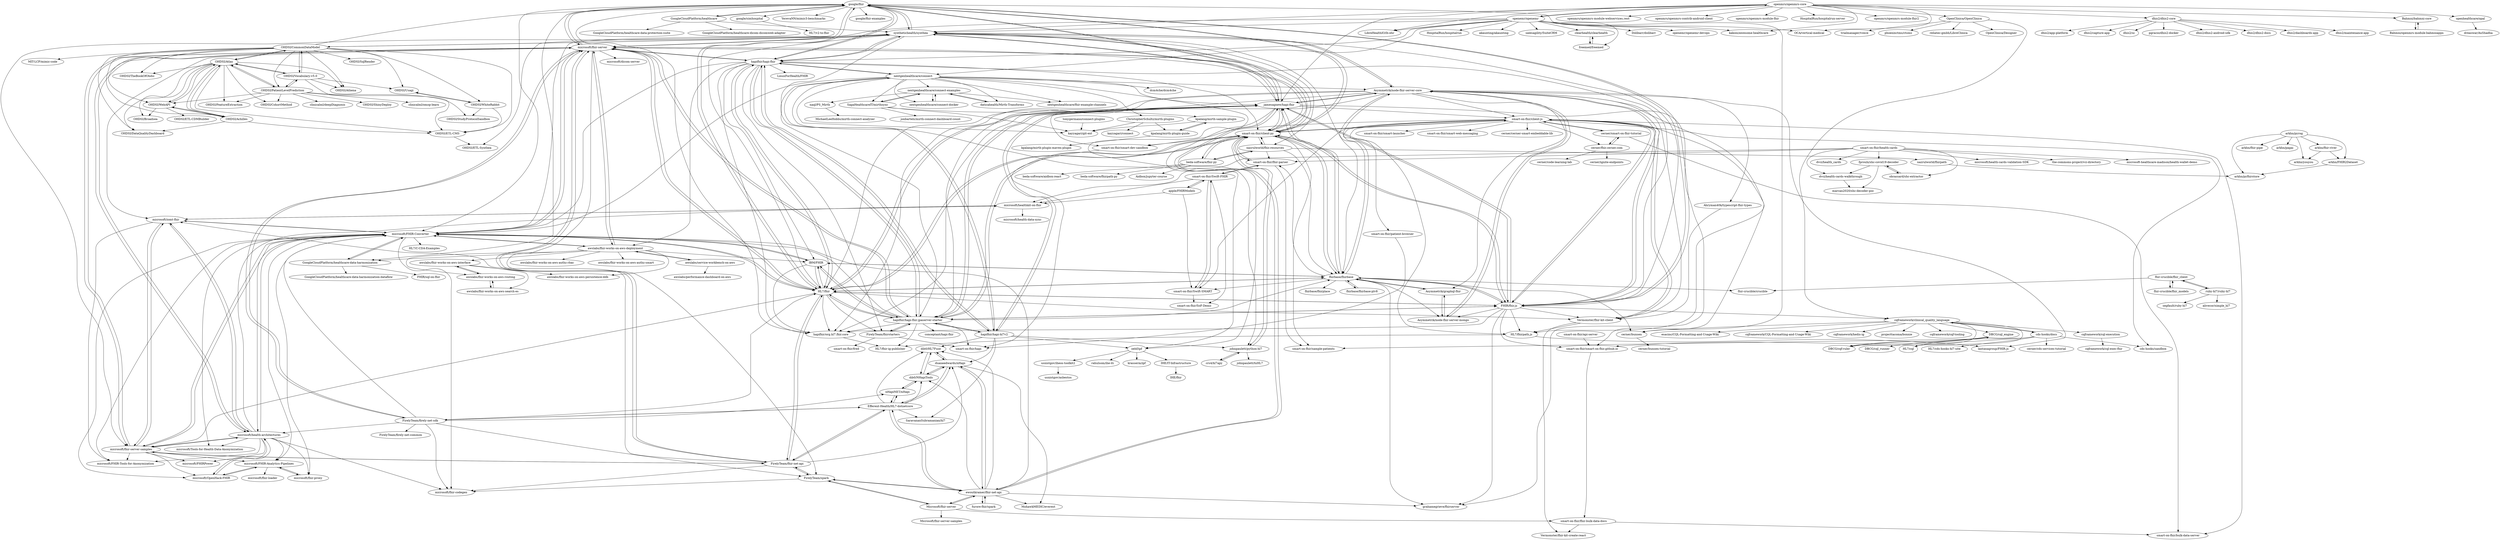 digraph G {
"OpenClinica/OpenClinica" -> "OpenClinica/Designer"
"OpenClinica/OpenClinica" -> "trialmanager/voxce"
"OpenClinica/OpenClinica" -> "phoenixctms/ctsms"
"OpenClinica/OpenClinica" -> "reliatec-gmbh/LibreClinica"
"OpenClinica/OpenClinica" -> "cqframework/clinical_quality_language"
"openemr/openemr" -> "openmrs/openmrs-core"
"openemr/openemr" -> "LibreHealthIO/lh-ehr"
"openemr/openemr" -> "kakoni/awesome-healthcare" ["e"=1]
"openemr/openemr" -> "openemr/openemr-devops"
"openemr/openemr" -> "HospitalRun/hospitalrun" ["e"=1]
"openemr/openemr" -> "synthetichealth/synthea"
"openemr/openemr" -> "akaunting/akaunting" ["e"=1]
"openemr/openemr" -> "nextgenhealthcare/connect"
"openemr/openemr" -> "microsoft/fhir-server"
"openemr/openemr" -> "hapifhir/hapi-fhir"
"openemr/openemr" -> "OCA/vertical-medical" ["e"=1]
"openemr/openemr" -> "salesagility/SuiteCRM" ["e"=1]
"openemr/openemr" -> "clearhealth/clearhealth"
"openemr/openemr" -> "freemed/freemed"
"openemr/openemr" -> "Dolibarr/dolibarr" ["e"=1]
"smart-on-fhir/health-cards" -> "microsoft/health-cards-validation-SDK"
"smart-on-fhir/health-cards" -> "dvci/health-cards-walkthrough"
"smart-on-fhir/health-cards" -> "the-commons-project/vci-directory"
"smart-on-fhir/health-cards" -> "fproulx/shc-covid19-decoder"
"smart-on-fhir/health-cards" -> "obrassard/shc-extractor"
"smart-on-fhir/health-cards" -> "smart-on-fhir/fhir-parser"
"smart-on-fhir/health-cards" -> "microsoft-healthcare-madison/health-wallet-demo"
"smart-on-fhir/health-cards" -> "dvci/health_cards"
"smart-on-fhir/health-cards" -> "microsoft/healthkit-on-fhir"
"nextgenhealthcare/connect" -> "nextgenhealthcare/connect-examples"
"nextgenhealthcare/connect" -> "nextgenhealthcare/connect-docker"
"nextgenhealthcare/connect" -> "daticahealth/Mirth-Transforms"
"nextgenhealthcare/connect" -> "SagaHealthcareIT/mirthsync"
"nextgenhealthcare/connect" -> "nextgenhealthcare/fhir-example-channels"
"nextgenhealthcare/connect" -> "hapifhir/hapi-hl7v2"
"nextgenhealthcare/connect" -> "hapifhir/hapi-fhir"
"nextgenhealthcare/connect" -> "microsoft/FHIR-Converter"
"nextgenhealthcare/connect" -> "dcm4che/dcm4che" ["e"=1]
"nextgenhealthcare/connect" -> "ChristopherSchultz/mirth-plugins"
"nextgenhealthcare/connect" -> "oehf/ipf"
"nextgenhealthcare/connect" -> "jamesagnew/hapi-fhir"
"nextgenhealthcare/connect" -> "kayyagari/git-ext"
"nextgenhealthcare/connect" -> "johnpaulett/python-hl7"
"nextgenhealthcare/connect" -> "Asymmetrik/node-fhir-server-core"
"awslabs/service-workbench-on-aws" -> "awslabs/fhir-works-on-aws-deployment"
"awslabs/service-workbench-on-aws" -> "awslabs/performance-dashboard-on-aws"
"fproulx/shc-covid19-decoder" -> "obrassard/shc-extractor"
"fproulx/shc-covid19-decoder" -> "dvci/health-cards-walkthrough"
"fproulx/shc-covid19-decoder" -> "marcan2020/shc-decoder-poc"
"obrassard/shc-extractor" -> "fproulx/shc-covid19-decoder"
"duaneedwards/nHapi" -> "dib0/NHapiTools"
"duaneedwards/nHapi" -> "dib0/HL7Fuse"
"duaneedwards/nHapi" -> "ewoutkramer/fhir-net-api"
"duaneedwards/nHapi" -> "MohawkMEDIC/everest"
"duaneedwards/nHapi" -> "Efferent-Health/HL7-dotnetcore"
"OHDSI/CommonDataModel" -> "OHDSI/Atlas"
"OHDSI/CommonDataModel" -> "OHDSI/Vocabulary-v5.0"
"OHDSI/CommonDataModel" -> "OHDSI/Achilles"
"OHDSI/CommonDataModel" -> "OHDSI/PatientLevelPrediction"
"OHDSI/CommonDataModel" -> "OHDSI/WhiteRabbit"
"OHDSI/CommonDataModel" -> "OHDSI/ETL-CMS"
"OHDSI/CommonDataModel" -> "OHDSI/WebAPI"
"OHDSI/CommonDataModel" -> "synthetichealth/synthea"
"OHDSI/CommonDataModel" -> "OHDSI/TheBookOfOhdsi"
"OHDSI/CommonDataModel" -> "OHDSI/Usagi"
"OHDSI/CommonDataModel" -> "OHDSI/DataQualityDashboard"
"OHDSI/CommonDataModel" -> "OHDSI/SqlRender"
"OHDSI/CommonDataModel" -> "MIT-LCP/mimic-code" ["e"=1]
"OHDSI/CommonDataModel" -> "OHDSI/Athena"
"OHDSI/CommonDataModel" -> "google/fhir"
"Asymmetrik/graphql-fhir" -> "Asymmetrik/node-fhir-server-mongo"
"Asymmetrik/graphql-fhir" -> "fhirbase/fhirbase"
"oehf/ipf" -> "krasserm/ipf"
"oehf/ipf" -> "usnistgov/iheos-toolkit2"
"oehf/ipf" -> "IHE/IT-Infrastructure"
"oehf/ipf" -> "rahulsom/ihe-iti"
"openmrs/openmrs-core" -> "openemr/openemr"
"openmrs/openmrs-core" -> "openmrs/openmrs-module-webservices.rest"
"openmrs/openmrs-core" -> "openmrs/openmrs-contrib-android-client" ["e"=1]
"openmrs/openmrs-core" -> "openmrs/openmrs-module-fhir"
"openmrs/openmrs-core" -> "jamesagnew/hapi-fhir"
"openmrs/openmrs-core" -> "HospitalRun/hospitalrun-server" ["e"=1]
"openmrs/openmrs-core" -> "dhis2/dhis2-core"
"openmrs/openmrs-core" -> "openmrs/openmrs-module-fhir2"
"openmrs/openmrs-core" -> "LibreHealthIO/lh-ehr"
"openmrs/openmrs-core" -> "synthetichealth/synthea"
"openmrs/openmrs-core" -> "Bahmni/bahmni-core"
"openmrs/openmrs-core" -> "kakoni/awesome-healthcare" ["e"=1]
"openmrs/openmrs-core" -> "OCA/vertical-medical" ["e"=1]
"openmrs/openmrs-core" -> "openhealthcare/opal"
"openmrs/openmrs-core" -> "OpenClinica/OpenClinica"
"FirelyTeam/fhir-net-api" -> "FirelyTeam/spark"
"FirelyTeam/fhir-net-api" -> "microsoft/fhir-server"
"FirelyTeam/fhir-net-api" -> "microsoft/fhir-server-samples"
"FirelyTeam/fhir-net-api" -> "HL7/fhir"
"FirelyTeam/fhir-net-api" -> "microsoft/iomt-fhir"
"FirelyTeam/fhir-net-api" -> "Efferent-Health/HL7-dotnetcore"
"FirelyTeam/fhir-net-api" -> "duaneedwards/nHapi"
"FirelyTeam/fhir-net-api" -> "microsoft/fhir-codegen"
"FirelyTeam/firely-net-sdk" -> "nHapiNET/nHapi"
"FirelyTeam/firely-net-sdk" -> "microsoft/fhir-server"
"FirelyTeam/firely-net-sdk" -> "FirelyTeam/firely-net-common"
"FirelyTeam/firely-net-sdk" -> "microsoft/fhir-codegen"
"FirelyTeam/firely-net-sdk" -> "FirelyTeam/spark"
"FirelyTeam/firely-net-sdk" -> "microsoft/FHIR-Converter"
"FirelyTeam/firely-net-sdk" -> "HL7/fhir"
"FirelyTeam/firely-net-sdk" -> "Efferent-Health/HL7-dotnetcore"
"FirelyTeam/firely-net-sdk" -> "microsoft/health-architectures"
"freemed/freemed" -> "clearhealth/clearhealth"
"OHDSI/WhiteRabbit" -> "OHDSI/Usagi"
"OHDSI/WhiteRabbit" -> "OHDSI/StudyProtocolSandbox"
"OHDSI/WhiteRabbit" -> "OHDSI/ETL-CMS"
"dvci/health-cards-walkthrough" -> "marcan2020/shc-decoder-poc"
"cqframework/clinical_quality_language" -> "cqframework/cql-execution"
"cqframework/clinical_quality_language" -> "esacinc/CQL-Formatting-and-Usage-Wiki"
"cqframework/clinical_quality_language" -> "DBCG/cql_engine"
"cqframework/clinical_quality_language" -> "cqframework/CQL-Formatting-and-Usage-Wiki"
"cqframework/clinical_quality_language" -> "HL7/cql"
"cqframework/clinical_quality_language" -> "cqframework/hedis-ig"
"cqframework/clinical_quality_language" -> "cerner/bunsen"
"cqframework/clinical_quality_language" -> "projecttacoma/bonnie"
"cqframework/clinical_quality_language" -> "cqframework/cqf-tooling"
"cqframework/clinical_quality_language" -> "DBCG/cqf-ruler"
"cqframework/clinical_quality_language" -> "cds-hooks/docs"
"hapifhir/hapi-fhir" -> "hapifhir/hapi-fhir-jpaserver-starter"
"hapifhir/hapi-fhir" -> "HL7/fhir"
"hapifhir/hapi-fhir" -> "microsoft/fhir-server"
"hapifhir/hapi-fhir" -> "IBM/FHIR"
"hapifhir/hapi-fhir" -> "hapifhir/hapi-hl7v2"
"hapifhir/hapi-fhir" -> "google/fhir"
"hapifhir/hapi-fhir" -> "FirelyTeam/fhirstarters"
"hapifhir/hapi-fhir" -> "smart-on-fhir/client-py"
"hapifhir/hapi-fhir" -> "nextgenhealthcare/connect"
"hapifhir/hapi-fhir" -> "FHIR/fhir.js"
"hapifhir/hapi-fhir" -> "awslabs/fhir-works-on-aws-deployment"
"hapifhir/hapi-fhir" -> "hapifhir/org.hl7.fhir.core"
"hapifhir/hapi-fhir" -> "microsoft/FHIR-Converter"
"hapifhir/hapi-fhir" -> "synthetichealth/synthea"
"hapifhir/hapi-fhir" -> "LinuxForHealth/FHIR"
"hapifhir/hapi-fhir-jpaserver-starter" -> "hapifhir/hapi-fhir"
"hapifhir/hapi-fhir-jpaserver-starter" -> "jamesagnew/hapi-fhir"
"hapifhir/hapi-fhir-jpaserver-starter" -> "FirelyTeam/fhirstarters"
"hapifhir/hapi-fhir-jpaserver-starter" -> "HL7/fhir"
"hapifhir/hapi-fhir-jpaserver-starter" -> "smart-on-fhir/hapi"
"hapifhir/hapi-fhir-jpaserver-starter" -> "HL7/fhir-ig-publisher"
"hapifhir/hapi-fhir-jpaserver-starter" -> "hapifhir/org.hl7.fhir.core"
"hapifhir/hapi-fhir-jpaserver-starter" -> "IBM/FHIR"
"hapifhir/hapi-fhir-jpaserver-starter" -> "microsoft/FHIR-Converter"
"hapifhir/hapi-fhir-jpaserver-starter" -> "microsoft/fhir-server"
"hapifhir/hapi-fhir-jpaserver-starter" -> "conceptant/hapi-fhir"
"hapifhir/hapi-fhir-jpaserver-starter" -> "FHIR/fhir.js"
"hapifhir/hapi-fhir-jpaserver-starter" -> "smart-on-fhir/client-py"
"hapifhir/hapi-fhir-jpaserver-starter" -> "hapifhir/hapi-hl7v2"
"hapifhir/hapi-fhir-jpaserver-starter" -> "fhirbase/fhirbase"
"hapifhir/hapi-hl7v2" -> "jamesagnew/hapi-fhir"
"hapifhir/hapi-hl7v2" -> "duaneedwards/nHapi"
"hapifhir/hapi-hl7v2" -> "oehf/ipf"
"hapifhir/hapi-hl7v2" -> "SaravananSubramanian/hl7"
"hapifhir/hapi-hl7v2" -> "nextgenhealthcare/connect"
"hapifhir/hapi-hl7v2" -> "hapifhir/hapi-fhir"
"hapifhir/hapi-hl7v2" -> "dib0/HL7Fuse"
"hapifhir/hapi-hl7v2" -> "hapifhir/hapi-fhir-jpaserver-starter"
"hapifhir/hapi-hl7v2" -> "johnpaulett/python-hl7"
"microsoft/fhir-server" -> "microsoft/fhir-server-samples"
"microsoft/fhir-server" -> "microsoft/FHIR-Converter"
"microsoft/fhir-server" -> "microsoft/health-architectures"
"microsoft/fhir-server" -> "synthetichealth/synthea"
"microsoft/fhir-server" -> "microsoft/dicom-server" ["e"=1]
"microsoft/fhir-server" -> "HL7/fhir"
"microsoft/fhir-server" -> "FirelyTeam/fhir-net-api"
"microsoft/fhir-server" -> "microsoft/iomt-fhir"
"microsoft/fhir-server" -> "FirelyTeam/firely-net-sdk"
"microsoft/fhir-server" -> "hapifhir/hapi-fhir"
"microsoft/fhir-server" -> "google/fhir"
"microsoft/fhir-server" -> "hapifhir/hapi-fhir-jpaserver-starter"
"microsoft/fhir-server" -> "awslabs/fhir-works-on-aws-deployment"
"microsoft/fhir-server" -> "smart-on-fhir/client-py"
"microsoft/fhir-server" -> "FirelyTeam/spark"
"nextgenhealthcare/connect-docker" -> "nextgenhealthcare/connect-examples"
"jamesagnew/hapi-fhir" -> "hapifhir/hapi-fhir-jpaserver-starter"
"jamesagnew/hapi-fhir" -> "synthetichealth/synthea"
"jamesagnew/hapi-fhir" -> "FHIR/fhir.js"
"jamesagnew/hapi-fhir" -> "hapifhir/hapi-hl7v2"
"jamesagnew/hapi-fhir" -> "fhirbase/fhirbase"
"jamesagnew/hapi-fhir" -> "HL7/fhir"
"jamesagnew/hapi-fhir" -> "google/fhir"
"jamesagnew/hapi-fhir" -> "smart-on-fhir/client-py"
"jamesagnew/hapi-fhir" -> "ewoutkramer/fhir-net-api"
"jamesagnew/hapi-fhir" -> "microsoft/fhir-server"
"jamesagnew/hapi-fhir" -> "grahamegrieve/fhirserver"
"jamesagnew/hapi-fhir" -> "Asymmetrik/node-fhir-server-core"
"jamesagnew/hapi-fhir" -> "smart-on-fhir/client-js"
"jamesagnew/hapi-fhir" -> "hapifhir/org.hl7.fhir.core"
"jamesagnew/hapi-fhir" -> "oehf/ipf"
"SagaHealthcareIT/mirthsync" -> "kayyagari/git-ext"
"SagaHealthcareIT/mirthsync" -> "nextgenhealthcare/connect-examples"
"SagaHealthcareIT/mirthsync" -> "kpalang/mirth-sample-plugin"
"SagaHealthcareIT/mirthsync" -> "jonbartels/mirth-connect-dashboard-count"
"cerner/smart-on-fhir-tutorial" -> "cerner/fhir.cerner.com"
"cerner/smart-on-fhir-tutorial" -> "smart-on-fhir/bulk-data-server"
"cerner/smart-on-fhir-tutorial" -> "smart-on-fhir/client-js"
"dhis2/dhis2-core" -> "dhis2/dhis2-docs"
"dhis2/dhis2-core" -> "dhis2/dashboards-app"
"dhis2/dhis2-core" -> "dhis2/maintenance-app"
"dhis2/dhis2-core" -> "dhis2/app-platform"
"dhis2/dhis2-core" -> "dhis2/capture-app"
"dhis2/dhis2-core" -> "dhis2/ui"
"dhis2/dhis2-core" -> "pgracio/dhis2-docker"
"dhis2/dhis2-core" -> "dhis2/dhis2-android-sdk"
"OHDSI/Atlas" -> "OHDSI/WebAPI"
"OHDSI/Atlas" -> "OHDSI/Achilles"
"OHDSI/Atlas" -> "OHDSI/CommonDataModel"
"OHDSI/Atlas" -> "OHDSI/PatientLevelPrediction"
"OHDSI/Atlas" -> "OHDSI/Broadsea"
"OHDSI/Atlas" -> "OHDSI/Athena"
"OHDSI/Atlas" -> "OHDSI/Vocabulary-v5.0"
"OHDSI/Atlas" -> "OHDSI/FeatureExtraction"
"OHDSI/Atlas" -> "OHDSI/TheBookOfOhdsi"
"OHDSI/Atlas" -> "OHDSI/ETL-CMS"
"OHDSI/Atlas" -> "OHDSI/DataQualityDashboard"
"OHDSI/Atlas" -> "OHDSI/CohortMethod"
"fhirbase/fhirbase" -> "fhirbase/fhirbase-plv8"
"fhirbase/fhirbase" -> "HL7/fhir"
"fhirbase/fhirbase" -> "FHIR/fhir.js"
"fhirbase/fhirbase" -> "Asymmetrik/graphql-fhir"
"fhirbase/fhirbase" -> "fhirbase/fhirplace"
"fhirbase/fhirbase" -> "Asymmetrik/node-fhir-server-mongo"
"fhirbase/fhirbase" -> "smart-on-fhir/client-py"
"fhirbase/fhirbase" -> "Asymmetrik/node-fhir-server-core"
"fhirbase/fhirbase" -> "IBM/FHIR"
"fhirbase/fhirbase" -> "fhir-crucible/crucible"
"fhirbase/fhirbase" -> "smart-on-fhir/Swift-SMART"
"fhirbase/fhirbase" -> "jamesagnew/hapi-fhir"
"fhirbase/fhirbase" -> "smart-on-fhir/fhir-parser"
"fhirbase/fhirbase" -> "grahamegrieve/fhirserver"
"fhirbase/fhirbase" -> "cerner/bunsen"
"google/fhir" -> "google/fhir-examples"
"google/fhir" -> "synthetichealth/synthea"
"google/fhir" -> "GoogleCloudPlatform/healthcare"
"google/fhir" -> "microsoft/fhir-server"
"google/fhir" -> "smart-on-fhir/client-py"
"google/fhir" -> "jamesagnew/hapi-fhir"
"google/fhir" -> "HL7/fhir"
"google/fhir" -> "hapifhir/hapi-fhir"
"google/fhir" -> "microsoft/FHIR-Converter"
"google/fhir" -> "FHIR/fhir.js"
"google/fhir" -> "GoogleCloudPlatform/healthcare-data-harmonization"
"google/fhir" -> "google/simhospital"
"google/fhir" -> "YerevaNN/mimic3-benchmarks" ["e"=1]
"google/fhir" -> "hapifhir/org.hl7.fhir.core"
"google/fhir" -> "cerner/bunsen"
"microsoft/OpenHack-FHIR" -> "microsoft/health-architectures"
"microsoft/OpenHack-FHIR" -> "microsoft/FHIR-Analytics-Pipelines"
"FirelyTeam/fhirstarters" -> "hapifhir/hapi-fhir-jpaserver-starter"
"FirelyTeam/fhirstarters" -> "smart-on-fhir/hapi"
"FirelyTeam/fhirstarters" -> "smart-on-fhir/fred"
"smart-on-fhir/client-py" -> "smart-on-fhir/fhir-parser"
"smart-on-fhir/client-py" -> "beda-software/fhir-py"
"smart-on-fhir/client-py" -> "nazrulworld/fhir.resources"
"smart-on-fhir/client-py" -> "synthetichealth/synthea"
"smart-on-fhir/client-py" -> "fhirbase/fhirbase"
"smart-on-fhir/client-py" -> "smart-on-fhir/smart-dev-sandbox"
"smart-on-fhir/client-py" -> "google/fhir"
"smart-on-fhir/client-py" -> "smart-on-fhir/sample-patients"
"smart-on-fhir/client-py" -> "HL7/fhir"
"smart-on-fhir/client-py" -> "microsoft/fhir-server"
"smart-on-fhir/client-py" -> "FHIR/fhir.js"
"smart-on-fhir/client-py" -> "jamesagnew/hapi-fhir"
"smart-on-fhir/client-py" -> "smart-on-fhir/client-js"
"smart-on-fhir/client-py" -> "johnpaulett/python-hl7"
"smart-on-fhir/client-py" -> "hapifhir/hapi-fhir-jpaserver-starter"
"synthetichealth/synthea" -> "microsoft/fhir-server"
"synthetichealth/synthea" -> "google/fhir"
"synthetichealth/synthea" -> "jamesagnew/hapi-fhir"
"synthetichealth/synthea" -> "smart-on-fhir/client-py"
"synthetichealth/synthea" -> "microsoft/fhir-server-samples"
"synthetichealth/synthea" -> "microsoft/FHIR-Converter"
"synthetichealth/synthea" -> "OHDSI/CommonDataModel"
"synthetichealth/synthea" -> "hapifhir/hapi-fhir-jpaserver-starter"
"synthetichealth/synthea" -> "HL7/fhir"
"synthetichealth/synthea" -> "FHIR/fhir.js"
"synthetichealth/synthea" -> "fhirbase/fhirbase"
"synthetichealth/synthea" -> "OHDSI/ETL-Synthea"
"synthetichealth/synthea" -> "Asymmetrik/node-fhir-server-core"
"synthetichealth/synthea" -> "hapifhir/hapi-fhir"
"synthetichealth/synthea" -> "nazrulworld/fhir.resources"
"GoogleCloudPlatform/healthcare-data-harmonization" -> "FHIR/sql-on-fhir"
"GoogleCloudPlatform/healthcare-data-harmonization" -> "GoogleCloudPlatform/healthcare-data-harmonization-dataflow"
"GoogleCloudPlatform/healthcare-data-harmonization" -> "microsoft/FHIR-Converter"
"FirelyTeam/spark" -> "FirelyTeam/fhir-net-api"
"FirelyTeam/spark" -> "microsoft/fhir-codegen"
"FirelyTeam/spark" -> "Microsoft/fhir-server"
"FirelyTeam/spark" -> "ewoutkramer/fhir-net-api"
"microsoft/FHIR-Analytics-Pipelines" -> "microsoft/OpenHack-FHIR"
"microsoft/FHIR-Analytics-Pipelines" -> "microsoft/fhir-proxy"
"microsoft/FHIR-Analytics-Pipelines" -> "microsoft/fhir-loader"
"nazrulworld/fhir.resources" -> "beda-software/fhir-py"
"nazrulworld/fhir.resources" -> "smart-on-fhir/client-py"
"nazrulworld/fhir.resources" -> "nazrulworld/fhirpath"
"nazrulworld/fhir.resources" -> "smart-on-fhir/fhir-parser"
"nazrulworld/fhir.resources" -> "fhirbase/fhirbase"
"OHDSI/PatientLevelPrediction" -> "OHDSI/CohortMethod"
"OHDSI/PatientLevelPrediction" -> "OHDSI/FeatureExtraction"
"OHDSI/PatientLevelPrediction" -> "OHDSI/Atlas"
"OHDSI/PatientLevelPrediction" -> "OHDSI/StudyProtocolSandbox"
"OHDSI/PatientLevelPrediction" -> "OHDSI/ShinyDeploy"
"OHDSI/PatientLevelPrediction" -> "clinicalml/omop-learn"
"OHDSI/PatientLevelPrediction" -> "OHDSI/Vocabulary-v5.0"
"OHDSI/PatientLevelPrediction" -> "OHDSI/WebAPI"
"OHDSI/PatientLevelPrediction" -> "clinicalml/deepDiagnosis" ["e"=1]
"microsoft/iomt-fhir" -> "microsoft/healthkit-on-fhir"
"microsoft/iomt-fhir" -> "microsoft/health-architectures"
"microsoft/iomt-fhir" -> "microsoft/fhir-server-samples"
"microsoft/iomt-fhir" -> "microsoft/FHIR-Tools-for-Anonymization"
"microsoft/iomt-fhir" -> "microsoft/FHIR-Converter"
"ewoutkramer/fhir-net-api" -> "furore-fhir/spark"
"ewoutkramer/fhir-net-api" -> "duaneedwards/nHapi"
"ewoutkramer/fhir-net-api" -> "Microsoft/fhir-server"
"ewoutkramer/fhir-net-api" -> "FirelyTeam/spark"
"ewoutkramer/fhir-net-api" -> "dib0/HL7Fuse"
"ewoutkramer/fhir-net-api" -> "jamesagnew/hapi-fhir"
"ewoutkramer/fhir-net-api" -> "grahamegrieve/fhirserver"
"ewoutkramer/fhir-net-api" -> "dib0/NHapiTools"
"ewoutkramer/fhir-net-api" -> "Efferent-Health/HL7-dotnetcore"
"ewoutkramer/fhir-net-api" -> "microsoft/FHIR-Converter"
"ewoutkramer/fhir-net-api" -> "MohawkMEDIC/everest"
"OHDSI/WebAPI" -> "OHDSI/Atlas"
"OHDSI/WebAPI" -> "OHDSI/Achilles"
"OHDSI/WebAPI" -> "OHDSI/ETL-CDMBuilder"
"OHDSI/WebAPI" -> "OHDSI/Broadsea"
"FHIR/fhir.js" -> "smart-on-fhir/client-js"
"FHIR/fhir.js" -> "Asymmetrik/node-fhir-server-core"
"FHIR/fhir.js" -> "fhirbase/fhirbase"
"FHIR/fhir.js" -> "HL7/fhirpath.js"
"FHIR/fhir.js" -> "Vermonster/fhir-kit-client"
"FHIR/fhir.js" -> "jamesagnew/hapi-fhir"
"FHIR/fhir.js" -> "Asymmetrik/node-fhir-server-mongo"
"FHIR/fhir.js" -> "hapifhir/org.hl7.fhir.core"
"FHIR/fhir.js" -> "HL7/fhir"
"FHIR/fhir.js" -> "smart-on-fhir/client-py"
"FHIR/fhir.js" -> "hapifhir/hapi-fhir-jpaserver-starter"
"FHIR/fhir.js" -> "google/fhir"
"FHIR/fhir.js" -> "smart-on-fhir/smart-on-fhir.github.io"
"FHIR/fhir.js" -> "cqframework/clinical_quality_language"
"FHIR/fhir.js" -> "grahamegrieve/fhirserver"
"smart-on-fhir/client-js" -> "FHIR/fhir.js"
"smart-on-fhir/client-js" -> "smart-on-fhir/smart-on-fhir.github.io"
"smart-on-fhir/client-js" -> "smart-on-fhir/smart-dev-sandbox"
"smart-on-fhir/client-js" -> "Vermonster/fhir-kit-client"
"smart-on-fhir/client-js" -> "HL7/fhirpath.js"
"smart-on-fhir/client-js" -> "smart-on-fhir/smart-launcher"
"smart-on-fhir/client-js" -> "cerner/smart-on-fhir-tutorial"
"smart-on-fhir/client-js" -> "smart-on-fhir/patient-browser"
"smart-on-fhir/client-js" -> "cerner/fhir.cerner.com"
"smart-on-fhir/client-js" -> "cds-hooks/sandbox"
"smart-on-fhir/client-js" -> "smart-on-fhir/bulk-data-server"
"smart-on-fhir/client-js" -> "smart-on-fhir/Swift-SMART"
"smart-on-fhir/client-js" -> "smart-on-fhir/smart-web-messaging"
"smart-on-fhir/client-js" -> "smart-on-fhir/client-py"
"smart-on-fhir/client-js" -> "cerner/cerner-smart-embeddable-lib"
"OHDSI/Vocabulary-v5.0" -> "OHDSI/Usagi"
"OHDSI/Vocabulary-v5.0" -> "OHDSI/CommonDataModel"
"OHDSI/Vocabulary-v5.0" -> "OHDSI/PatientLevelPrediction"
"OHDSI/Vocabulary-v5.0" -> "OHDSI/ETL-CMS"
"OHDSI/Vocabulary-v5.0" -> "OHDSI/Atlas"
"OHDSI/Vocabulary-v5.0" -> "OHDSI/Athena"
"Efferent-Health/HL7-dotnetcore" -> "dib0/NHapiTools"
"Efferent-Health/HL7-dotnetcore" -> "nHapiNET/nHapi"
"Efferent-Health/HL7-dotnetcore" -> "duaneedwards/nHapi"
"Efferent-Health/HL7-dotnetcore" -> "dib0/HL7Fuse"
"Efferent-Health/HL7-dotnetcore" -> "FirelyTeam/fhir-net-api"
"Efferent-Health/HL7-dotnetcore" -> "SaravananSubramanian/hl7"
"Efferent-Health/HL7-dotnetcore" -> "FirelyTeam/firely-net-sdk"
"Efferent-Health/HL7-dotnetcore" -> "ewoutkramer/fhir-net-api"
"Asymmetrik/node-fhir-server-mongo" -> "Asymmetrik/node-fhir-server-core"
"Asymmetrik/node-fhir-server-mongo" -> "Asymmetrik/graphql-fhir"
"openhealthcare/opal" -> "dreaswar/AuShadha"
"apple/FHIRModels" -> "microsoft/healthkit-on-fhir"
"apple/FHIRModels" -> "smart-on-fhir/Swift-FHIR"
"apple/FHIRModels" -> "smart-on-fhir/Swift-SMART"
"dib0/NHapiTools" -> "dib0/HL7Fuse"
"dib0/NHapiTools" -> "duaneedwards/nHapi"
"dib0/NHapiTools" -> "nHapiNET/nHapi"
"nHapiNET/nHapi" -> "dib0/NHapiTools"
"nHapiNET/nHapi" -> "Efferent-Health/HL7-dotnetcore"
"smart-on-fhir/fhir-parser" -> "smart-on-fhir/client-py"
"smart-on-fhir/fhir-parser" -> "smart-on-fhir/Swift-FHIR"
"smart-on-fhir/fhir-parser" -> "smart-on-fhir/sample-patients"
"HL7/fhir" -> "microsoft/fhir-server"
"HL7/fhir" -> "hapifhir/hapi-fhir"
"HL7/fhir" -> "fhirbase/fhirbase"
"HL7/fhir" -> "microsoft/FHIR-Converter"
"HL7/fhir" -> "hapifhir/org.hl7.fhir.core"
"HL7/fhir" -> "hapifhir/hapi-fhir-jpaserver-starter"
"HL7/fhir" -> "IBM/FHIR"
"HL7/fhir" -> "FirelyTeam/fhir-net-api"
"HL7/fhir" -> "microsoft/fhir-server-samples"
"HL7/fhir" -> "jamesagnew/hapi-fhir"
"HL7/fhir" -> "FHIR/fhir.js"
"HL7/fhir" -> "smart-on-fhir/client-py"
"HL7/fhir" -> "google/fhir"
"HL7/fhir" -> "Vermonster/fhir-kit-client"
"HL7/fhir" -> "FirelyTeam/fhirstarters"
"IBM/FHIR" -> "hapifhir/org.hl7.fhir.core"
"IBM/FHIR" -> "HL7/fhir"
"IBM/FHIR" -> "microsoft/FHIR-Converter"
"IBM/FHIR" -> "fhirbase/fhirbase"
"IBM/FHIR" -> "hapifhir/hapi-fhir-jpaserver-starter"
"microsoft/FHIR-Converter" -> "microsoft/FHIR-Tools-for-Anonymization"
"microsoft/FHIR-Converter" -> "microsoft/fhir-server-samples"
"microsoft/FHIR-Converter" -> "microsoft/health-architectures"
"microsoft/FHIR-Converter" -> "microsoft/fhir-server"
"microsoft/FHIR-Converter" -> "microsoft/FHIR-Analytics-Pipelines"
"microsoft/FHIR-Converter" -> "microsoft/iomt-fhir"
"microsoft/FHIR-Converter" -> "HL7/fhir"
"microsoft/FHIR-Converter" -> "microsoft/Tools-for-Health-Data-Anonymization"
"microsoft/FHIR-Converter" -> "GoogleCloudPlatform/healthcare-data-harmonization"
"microsoft/FHIR-Converter" -> "IBM/FHIR"
"microsoft/FHIR-Converter" -> "HL7/C-CDA-Examples" ["e"=1]
"microsoft/FHIR-Converter" -> "awslabs/fhir-works-on-aws-deployment"
"microsoft/FHIR-Converter" -> "microsoft/OpenHack-FHIR"
"microsoft/FHIR-Converter" -> "microsoft/fhir-codegen"
"microsoft/FHIR-Converter" -> "microsoft/fhir-proxy"
"cerner/fhir.cerner.com" -> "cerner/smart-on-fhir-tutorial"
"cerner/fhir.cerner.com" -> "cerner/ignite-endpoints"
"cerner/fhir.cerner.com" -> "cerner/code-learning-lab"
"Bahmni/openmrs-module-bahmniapps" -> "Bahmni/bahmni-core"
"awslabs/fhir-works-on-aws-deployment" -> "awslabs/fhir-works-on-aws-authz-smart"
"awslabs/fhir-works-on-aws-deployment" -> "awslabs/fhir-works-on-aws-interface"
"awslabs/fhir-works-on-aws-deployment" -> "awslabs/service-workbench-on-aws"
"awslabs/fhir-works-on-aws-deployment" -> "awslabs/fhir-works-on-aws-routing"
"awslabs/fhir-works-on-aws-deployment" -> "microsoft/FHIR-Converter"
"awslabs/fhir-works-on-aws-deployment" -> "microsoft/fhir-server"
"awslabs/fhir-works-on-aws-deployment" -> "awslabs/fhir-works-on-aws-authz-rbac"
"awslabs/fhir-works-on-aws-deployment" -> "awslabs/fhir-works-on-aws-persistence-ddb"
"awslabs/fhir-works-on-aws-deployment" -> "IBM/FHIR"
"awslabs/fhir-works-on-aws-deployment" -> "GoogleCloudPlatform/healthcare-data-harmonization"
"hapifhir/org.hl7.fhir.core" -> "HL7/fhir-ig-publisher"
"Microsoft/fhir-server" -> "Microsoft/fhir-server-samples"
"Microsoft/fhir-server" -> "FirelyTeam/spark"
"Microsoft/fhir-server" -> "ewoutkramer/fhir-net-api"
"Microsoft/fhir-server" -> "smart-on-fhir/fhir-bulk-data-docs"
"crs4/hl7apy" -> "johnpaulett/python-hl7"
"OHDSI/Achilles" -> "OHDSI/WebAPI"
"OHDSI/Achilles" -> "OHDSI/Atlas"
"OHDSI/Achilles" -> "OHDSI/DataQualityDashboard"
"OHDSI/Achilles" -> "OHDSI/ETL-CMS"
"Ahryman40k/typescript-fhir-types" -> "Vermonster/fhir-kit-client"
"microsoft/healthkit-on-fhir" -> "microsoft/health-data-sync"
"microsoft/healthkit-on-fhir" -> "microsoft/iomt-fhir"
"beda-software/fhir-py" -> "beda-software/fhirpath-py"
"beda-software/fhir-py" -> "smart-on-fhir/client-py"
"beda-software/fhir-py" -> "Aidbox/jupyter-course"
"beda-software/fhir-py" -> "beda-software/aidbox-react"
"beda-software/fhir-py" -> "nazrulworld/fhir.resources"
"clearhealth/clearhealth" -> "freemed/freemed"
"ruby-hl7/ruby-hl7" -> "alivecor/simple_hl7"
"ruby-hl7/ruby-hl7" -> "segfault/ruby-hl7"
"ruby-hl7/ruby-hl7" -> "fhir-crucible/fhir_client"
"Asymmetrik/node-fhir-server-core" -> "Asymmetrik/node-fhir-server-mongo"
"Asymmetrik/node-fhir-server-core" -> "FHIR/fhir.js"
"Asymmetrik/node-fhir-server-core" -> "Vermonster/fhir-kit-client"
"Asymmetrik/node-fhir-server-core" -> "lantanagroup/FHIR.js"
"Asymmetrik/node-fhir-server-core" -> "fhirbase/fhirbase"
"Asymmetrik/node-fhir-server-core" -> "Asymmetrik/graphql-fhir"
"Asymmetrik/node-fhir-server-core" -> "hapifhir/hapi-fhir-jpaserver-starter"
"Asymmetrik/node-fhir-server-core" -> "smart-on-fhir/client-js"
"Asymmetrik/node-fhir-server-core" -> "HL7/fhirpath.js"
"Asymmetrik/node-fhir-server-core" -> "HL7/fhir"
"Asymmetrik/node-fhir-server-core" -> "jamesagnew/hapi-fhir"
"Asymmetrik/node-fhir-server-core" -> "hapifhir/org.hl7.fhir.core"
"Asymmetrik/node-fhir-server-core" -> "Ahryman40k/typescript-fhir-types"
"Asymmetrik/node-fhir-server-core" -> "smart-on-fhir/smart-dev-sandbox"
"Asymmetrik/node-fhir-server-core" -> "synthetichealth/synthea"
"smart-on-fhir/Swift-SMART" -> "smart-on-fhir/Swift-FHIR"
"smart-on-fhir/Swift-SMART" -> "smart-on-fhir/SoF-Demo"
"cds-hooks/docs" -> "cds-hooks/sandbox"
"cds-hooks/docs" -> "smart-on-fhir/smart-on-fhir.github.io"
"cds-hooks/docs" -> "smart-on-fhir/sample-patients"
"cds-hooks/docs" -> "HL7/cds-hooks-hl7-site"
"cds-hooks/docs" -> "cqframework/clinical_quality_language"
"cds-hooks/docs" -> "cerner/cds-services-tutorial"
"google/simhospital" -> "HL7/v2-to-fhir"
"GoogleCloudPlatform/healthcare" -> "google/fhir"
"GoogleCloudPlatform/healthcare" -> "GoogleCloudPlatform/healthcare-data-protection-suite"
"GoogleCloudPlatform/healthcare" -> "GoogleCloudPlatform/healthcare-dicom-dicomweb-adapter" ["e"=1]
"GoogleCloudPlatform/healthcare" -> "synthetichealth/synthea"
"microsoft/health-architectures" -> "microsoft/OpenHack-FHIR"
"microsoft/health-architectures" -> "microsoft/fhir-server-samples"
"microsoft/health-architectures" -> "microsoft/iomt-fhir"
"microsoft/health-architectures" -> "microsoft/fhir-proxy"
"microsoft/health-architectures" -> "microsoft/FHIR-Converter"
"microsoft/health-architectures" -> "microsoft/healthkit-on-fhir"
"microsoft/health-architectures" -> "microsoft/FHIR-Analytics-Pipelines"
"microsoft/health-architectures" -> "microsoft/fhir-server"
"microsoft/health-architectures" -> "microsoft/FHIR-Tools-for-Anonymization"
"microsoft/health-architectures" -> "microsoft/Tools-for-Health-Data-Anonymization"
"microsoft/health-architectures" -> "microsoft/FHIRPower"
"microsoft/health-architectures" -> "microsoft/fhir-codegen"
"fhir-crucible/fhir_client" -> "fhir-crucible/fhir_models"
"fhir-crucible/fhir_client" -> "fhir-crucible/crucible"
"fhir-crucible/fhir_client" -> "ruby-hl7/ruby-hl7"
"johnpaulett/python-hl7" -> "crs4/hl7apy"
"johnpaulett/python-hl7" -> "johnpaulett/txHL7"
"johnpaulett/python-hl7" -> "smart-on-fhir/client-py"
"fhirbase/fhirbase-plv8" -> "fhirbase/fhirbase"
"daticahealth/Mirth-Transforms" -> "nextgenhealthcare/connect-examples"
"arkhn/fhir-river" -> "arkhn/youyou"
"arkhn/fhir-river" -> "arkhn/FHIR2Dataset"
"OHDSI/ETL-CMS" -> "OHDSI/ETL-Synthea"
"DBCG/cqf-ruler" -> "DBCG/cql_engine"
"smart-on-fhir/fhir-bulk-data-docs" -> "smart-on-fhir/bulk-data-server"
"smart-on-fhir/fhir-bulk-data-docs" -> "Vermonster/fhir-kit-create-react"
"smart-on-fhir/patient-browser" -> "smart-on-fhir/hapi"
"arkhn/pyrog" -> "arkhn/pyfhirstore"
"arkhn/pyrog" -> "arkhn/fhir-pipe"
"arkhn/pyrog" -> "arkhn/pagai"
"arkhn/pyrog" -> "arkhn/fhir-river"
"arkhn/pyrog" -> "arkhn/FHIR2Dataset"
"arkhn/pyrog" -> "arkhn/youyou"
"smart-on-fhir/Swift-FHIR" -> "smart-on-fhir/Swift-SMART"
"smart-on-fhir/Swift-FHIR" -> "apple/FHIRModels"
"smart-on-fhir/Swift-FHIR" -> "smart-on-fhir/fhir-parser"
"smart-on-fhir/Swift-FHIR" -> "microsoft/healthkit-on-fhir"
"smart-on-fhir/Swift-FHIR" -> "smart-on-fhir/SoF-Demo"
"awslabs/fhir-works-on-aws-interface" -> "awslabs/fhir-works-on-aws-routing"
"awslabs/fhir-works-on-aws-interface" -> "awslabs/fhir-works-on-aws-search-es"
"awslabs/fhir-works-on-aws-interface" -> "awslabs/fhir-works-on-aws-persistence-ddb"
"OHDSI/Usagi" -> "OHDSI/WhiteRabbit"
"microsoft/fhir-server-samples" -> "microsoft/health-architectures"
"microsoft/fhir-server-samples" -> "microsoft/fhir-server"
"microsoft/fhir-server-samples" -> "microsoft/OpenHack-FHIR"
"microsoft/fhir-server-samples" -> "microsoft/FHIR-Converter"
"microsoft/fhir-server-samples" -> "microsoft/iomt-fhir"
"microsoft/fhir-server-samples" -> "microsoft/FHIR-Tools-for-Anonymization"
"microsoft/fhir-server-samples" -> "microsoft/FHIR-Analytics-Pipelines"
"microsoft/fhir-server-samples" -> "FirelyTeam/fhir-net-api"
"microsoft/fhir-server-samples" -> "microsoft/FHIRPower"
"cerner/bunsen" -> "cerner/bunsen-tutorial"
"Bahmni/bahmni-core" -> "Bahmni/openmrs-module-bahmniapps"
"furore-fhir/spark" -> "ewoutkramer/fhir-net-api"
"smart-on-fhir/api-server" -> "smart-on-fhir/smart-on-fhir.github.io"
"fhir-crucible/fhir_models" -> "fhir-crucible/fhir_client"
"Vermonster/fhir-kit-client" -> "Vermonster/fhir-kit-create-react"
"Vermonster/fhir-kit-client" -> "smart-on-fhir/client-js"
"Vermonster/fhir-kit-client" -> "HL7/fhirpath.js"
"smart-on-fhir/smart-dev-sandbox" -> "smart-on-fhir/hapi"
"arkhn/FHIR2Dataset" -> "arkhn/pyfhirstore"
"microsoft/fhir-proxy" -> "microsoft/FHIR-Analytics-Pipelines"
"naql/PS_Mirth" -> "MichaelLeeHobbs/mirth-connect-analyzer"
"kpalang/mirth-plugin-guide" -> "kpalang/mirth-sample-plugin"
"kpalang/mirth-plugin-guide" -> "kpalang/mirth-plugin-maven-plugin"
"usnistgov/iheos-toolkit2" -> "usnistgov/asbestos"
"smart-on-fhir/smart-on-fhir.github.io" -> "smart-on-fhir/fhir-bulk-data-docs"
"HL7/fhirpath.js" -> "HL7/fhir-ig-publisher"
"HL7/fhirpath.js" -> "lantanagroup/FHIR.js"
"nextgenhealthcare/connect-examples" -> "nextgenhealthcare/fhir-example-channels"
"nextgenhealthcare/connect-examples" -> "nextgenhealthcare/connect-docker"
"nextgenhealthcare/connect-examples" -> "daticahealth/Mirth-Transforms"
"nextgenhealthcare/connect-examples" -> "SagaHealthcareIT/mirthsync"
"nextgenhealthcare/connect-examples" -> "naql/PS_Mirth"
"dib0/HL7Fuse" -> "dib0/NHapiTools"
"dib0/HL7Fuse" -> "duaneedwards/nHapi"
"nazrulworld/fhirpath" -> "arkhn/pyfhirstore"
"awslabs/fhir-works-on-aws-routing" -> "awslabs/fhir-works-on-aws-interface"
"awslabs/fhir-works-on-aws-routing" -> "awslabs/fhir-works-on-aws-search-es"
"DBCG/cql_engine" -> "DBCG/cqf-ruler"
"DBCG/cql_engine" -> "DBCG/cql_runner"
"DBCG/cql_engine" -> "HL7/cql"
"cqframework/cql-execution" -> "cqframework/cql-exec-fhir"
"IHE/IT-Infrastructure" -> "IHE/fhir"
"ChristopherSchultz/mirth-plugins" -> "kpalang/mirth-plugin-guide"
"ChristopherSchultz/mirth-plugins" -> "kayyagari/connect"
"ChristopherSchultz/mirth-plugins" -> "kayyagari/git-ext"
"kpalang/mirth-sample-plugin" -> "kpalang/mirth-plugin-guide"
"kpalang/mirth-sample-plugin" -> "kayyagari/git-ext"
"tonygermano/connect-plugins" -> "kayyagari/git-ext"
"awslabs/fhir-works-on-aws-search-es" -> "awslabs/fhir-works-on-aws-routing"
"OpenClinica/OpenClinica" ["l"="26.541,-19.995"]
"OpenClinica/Designer" ["l"="26.565,-20.008"]
"trialmanager/voxce" ["l"="26.564,-19.973"]
"phoenixctms/ctsms" ["l"="26.584,-19.998"]
"reliatec-gmbh/LibreClinica" ["l"="26.569,-19.988"]
"cqframework/clinical_quality_language" ["l"="26.473,-19.924"]
"openemr/openemr" ["l"="26.419,-20.098"]
"openmrs/openmrs-core" ["l"="26.479,-20.087"]
"LibreHealthIO/lh-ehr" ["l"="26.463,-20.12"]
"kakoni/awesome-healthcare" ["l"="27.362,-19.332"]
"openemr/openemr-devops" ["l"="26.414,-20.149"]
"HospitalRun/hospitalrun" ["l"="24.306,5.161"]
"synthetichealth/synthea" ["l"="26.308,-20.002"]
"akaunting/akaunting" ["l"="-25.847,-39.937"]
"nextgenhealthcare/connect" ["l"="26.414,-20.032"]
"microsoft/fhir-server" ["l"="26.316,-20.044"]
"hapifhir/hapi-fhir" ["l"="26.344,-20.035"]
"OCA/vertical-medical" ["l"="-4.891,-0.573"]
"salesagility/SuiteCRM" ["l"="-25.677,-38.66"]
"clearhealth/clearhealth" ["l"="26.437,-20.135"]
"freemed/freemed" ["l"="26.442,-20.15"]
"Dolibarr/dolibarr" ["l"="-25.691,-38.627"]
"smart-on-fhir/health-cards" ["l"="26.225,-19.872"]
"microsoft/health-cards-validation-SDK" ["l"="26.221,-19.849"]
"dvci/health-cards-walkthrough" ["l"="26.218,-19.828"]
"the-commons-project/vci-directory" ["l"="26.239,-19.843"]
"fproulx/shc-covid19-decoder" ["l"="26.198,-19.828"]
"obrassard/shc-extractor" ["l"="26.185,-19.843"]
"smart-on-fhir/fhir-parser" ["l"="26.293,-19.931"]
"microsoft-healthcare-madison/health-wallet-demo" ["l"="26.205,-19.858"]
"dvci/health_cards" ["l"="26.2,-19.871"]
"microsoft/healthkit-on-fhir" ["l"="26.249,-19.965"]
"nextgenhealthcare/connect-examples" ["l"="26.461,-20.048"]
"nextgenhealthcare/connect-docker" ["l"="26.445,-20.043"]
"daticahealth/Mirth-Transforms" ["l"="26.449,-20.061"]
"SagaHealthcareIT/mirthsync" ["l"="26.474,-20.039"]
"nextgenhealthcare/fhir-example-channels" ["l"="26.449,-20.028"]
"hapifhir/hapi-hl7v2" ["l"="26.382,-20.034"]
"microsoft/FHIR-Converter" ["l"="26.297,-20.056"]
"dcm4che/dcm4che" ["l"="28.282,36.565"]
"ChristopherSchultz/mirth-plugins" ["l"="26.481,-20.025"]
"oehf/ipf" ["l"="26.439,-20.004"]
"jamesagnew/hapi-fhir" ["l"="26.362,-20.007"]
"kayyagari/git-ext" ["l"="26.467,-20.025"]
"johnpaulett/python-hl7" ["l"="26.402,-19.989"]
"Asymmetrik/node-fhir-server-core" ["l"="26.358,-19.968"]
"awslabs/service-workbench-on-aws" ["l"="26.285,-20.155"]
"awslabs/fhir-works-on-aws-deployment" ["l"="26.293,-20.1"]
"awslabs/performance-dashboard-on-aws" ["l"="26.275,-20.199"]
"marcan2020/shc-decoder-poc" ["l"="26.205,-19.807"]
"duaneedwards/nHapi" ["l"="26.359,-20.093"]
"dib0/NHapiTools" ["l"="26.358,-20.113"]
"dib0/HL7Fuse" ["l"="26.374,-20.093"]
"ewoutkramer/fhir-net-api" ["l"="26.366,-20.073"]
"MohawkMEDIC/everest" ["l"="26.372,-20.118"]
"Efferent-Health/HL7-dotnetcore" ["l"="26.342,-20.096"]
"OHDSI/CommonDataModel" ["l"="26.169,-19.981"]
"OHDSI/Atlas" ["l"="26.117,-19.975"]
"OHDSI/Vocabulary-v5.0" ["l"="26.136,-19.964"]
"OHDSI/Achilles" ["l"="26.128,-19.991"]
"OHDSI/PatientLevelPrediction" ["l"="26.102,-19.958"]
"OHDSI/WhiteRabbit" ["l"="26.144,-19.935"]
"OHDSI/ETL-CMS" ["l"="26.156,-19.965"]
"OHDSI/WebAPI" ["l"="26.105,-19.991"]
"OHDSI/TheBookOfOhdsi" ["l"="26.126,-19.949"]
"OHDSI/Usagi" ["l"="26.157,-19.946"]
"OHDSI/DataQualityDashboard" ["l"="26.128,-20.008"]
"OHDSI/SqlRender" ["l"="26.154,-20.014"]
"MIT-LCP/mimic-code" ["l"="29.185,30.566"]
"OHDSI/Athena" ["l"="26.142,-19.983"]
"google/fhir" ["l"="26.293,-20.014"]
"Asymmetrik/graphql-fhir" ["l"="26.378,-19.951"]
"Asymmetrik/node-fhir-server-mongo" ["l"="26.379,-19.969"]
"fhirbase/fhirbase" ["l"="26.339,-19.966"]
"krasserm/ipf" ["l"="26.469,-20.003"]
"usnistgov/iheos-toolkit2" ["l"="26.487,-19.993"]
"IHE/IT-Infrastructure" ["l"="26.477,-19.978"]
"rahulsom/ihe-iti" ["l"="26.462,-19.99"]
"openmrs/openmrs-module-webservices.rest" ["l"="26.505,-20.117"]
"openmrs/openmrs-contrib-android-client" ["l"="8.556,9.511"]
"openmrs/openmrs-module-fhir" ["l"="26.52,-20.082"]
"HospitalRun/hospitalrun-server" ["l"="24.285,5.184"]
"dhis2/dhis2-core" ["l"="26.594,-20.121"]
"openmrs/openmrs-module-fhir2" ["l"="26.52,-20.101"]
"Bahmni/bahmni-core" ["l"="26.501,-20.15"]
"openhealthcare/opal" ["l"="26.537,-20.137"]
"FirelyTeam/fhir-net-api" ["l"="26.32,-20.064"]
"FirelyTeam/spark" ["l"="26.343,-20.071"]
"microsoft/fhir-server-samples" ["l"="26.285,-20.044"]
"HL7/fhir" ["l"="26.328,-20.015"]
"microsoft/iomt-fhir" ["l"="26.272,-20.03"]
"microsoft/fhir-codegen" ["l"="26.299,-20.077"]
"FirelyTeam/firely-net-sdk" ["l"="26.316,-20.082"]
"nHapiNET/nHapi" ["l"="26.338,-20.121"]
"FirelyTeam/firely-net-common" ["l"="26.313,-20.12"]
"microsoft/health-architectures" ["l"="26.271,-20.052"]
"OHDSI/StudyProtocolSandbox" ["l"="26.11,-19.927"]
"cqframework/cql-execution" ["l"="26.509,-19.882"]
"esacinc/CQL-Formatting-and-Usage-Wiki" ["l"="26.497,-19.916"]
"DBCG/cql_engine" ["l"="26.525,-19.911"]
"cqframework/CQL-Formatting-and-Usage-Wiki" ["l"="26.493,-19.902"]
"HL7/cql" ["l"="26.509,-19.922"]
"cqframework/hedis-ig" ["l"="26.475,-19.9"]
"cerner/bunsen" ["l"="26.396,-19.959"]
"projecttacoma/bonnie" ["l"="26.486,-19.887"]
"cqframework/cqf-tooling" ["l"="26.495,-19.934"]
"DBCG/cqf-ruler" ["l"="26.511,-19.902"]
"cds-hooks/docs" ["l"="26.433,-19.897"]
"hapifhir/hapi-fhir-jpaserver-starter" ["l"="26.338,-20.005"]
"IBM/FHIR" ["l"="26.315,-20.027"]
"FirelyTeam/fhirstarters" ["l"="26.348,-20.018"]
"smart-on-fhir/client-py" ["l"="26.323,-19.978"]
"FHIR/fhir.js" ["l"="26.354,-19.981"]
"hapifhir/org.hl7.fhir.core" ["l"="26.332,-19.993"]
"LinuxForHealth/FHIR" ["l"="26.364,-20.056"]
"smart-on-fhir/hapi" ["l"="26.327,-19.958"]
"HL7/fhir-ig-publisher" ["l"="26.313,-19.964"]
"conceptant/hapi-fhir" ["l"="26.303,-19.979"]
"SaravananSubramanian/hl7" ["l"="26.387,-20.078"]
"microsoft/dicom-server" ["l"="28.21,36.563"]
"grahamegrieve/fhirserver" ["l"="26.384,-20.008"]
"smart-on-fhir/client-js" ["l"="26.355,-19.925"]
"kpalang/mirth-sample-plugin" ["l"="26.497,-20.032"]
"jonbartels/mirth-connect-dashboard-count" ["l"="26.498,-20.046"]
"cerner/smart-on-fhir-tutorial" ["l"="26.367,-19.882"]
"cerner/fhir.cerner.com" ["l"="26.354,-19.859"]
"smart-on-fhir/bulk-data-server" ["l"="26.387,-19.908"]
"dhis2/dhis2-docs" ["l"="26.628,-20.139"]
"dhis2/dashboards-app" ["l"="26.594,-20.146"]
"dhis2/maintenance-app" ["l"="26.613,-20.152"]
"dhis2/app-platform" ["l"="26.617,-20.12"]
"dhis2/capture-app" ["l"="26.605,-20.101"]
"dhis2/ui" ["l"="26.612,-20.136"]
"pgracio/dhis2-docker" ["l"="26.624,-20.103"]
"dhis2/dhis2-android-sdk" ["l"="26.633,-20.121"]
"OHDSI/Broadsea" ["l"="26.083,-19.99"]
"OHDSI/FeatureExtraction" ["l"="26.085,-19.951"]
"OHDSI/CohortMethod" ["l"="26.078,-19.97"]
"fhirbase/fhirbase-plv8" ["l"="26.309,-19.942"]
"fhirbase/fhirplace" ["l"="26.37,-19.931"]
"fhir-crucible/crucible" ["l"="26.378,-19.854"]
"smart-on-fhir/Swift-SMART" ["l"="26.296,-19.908"]
"google/fhir-examples" ["l"="26.236,-20.023"]
"GoogleCloudPlatform/healthcare" ["l"="26.249,-20.002"]
"GoogleCloudPlatform/healthcare-data-harmonization" ["l"="26.269,-20.088"]
"google/simhospital" ["l"="26.21,-20.051"]
"YerevaNN/mimic3-benchmarks" ["l"="29.163,30.568"]
"microsoft/OpenHack-FHIR" ["l"="26.251,-20.048"]
"microsoft/FHIR-Analytics-Pipelines" ["l"="26.247,-20.063"]
"smart-on-fhir/fred" ["l"="26.368,-20.043"]
"beda-software/fhir-py" ["l"="26.273,-19.951"]
"nazrulworld/fhir.resources" ["l"="26.28,-19.971"]
"smart-on-fhir/smart-dev-sandbox" ["l"="26.328,-19.937"]
"smart-on-fhir/sample-patients" ["l"="26.352,-19.91"]
"OHDSI/ETL-Synthea" ["l"="26.22,-19.978"]
"FHIR/sql-on-fhir" ["l"="26.228,-20.117"]
"GoogleCloudPlatform/healthcare-data-harmonization-dataflow" ["l"="26.247,-20.115"]
"Microsoft/fhir-server" ["l"="26.39,-20.054"]
"microsoft/fhir-proxy" ["l"="26.257,-20.074"]
"microsoft/fhir-loader" ["l"="26.216,-20.083"]
"nazrulworld/fhirpath" ["l"="26.197,-20.023"]
"OHDSI/ShinyDeploy" ["l"="26.065,-19.952"]
"clinicalml/omop-learn" ["l"="26.067,-19.93"]
"clinicalml/deepDiagnosis" ["l"="29.153,30.625"]
"microsoft/FHIR-Tools-for-Anonymization" ["l"="26.273,-20.067"]
"furore-fhir/spark" ["l"="26.386,-20.11"]
"OHDSI/ETL-CDMBuilder" ["l"="26.071,-20.009"]
"HL7/fhirpath.js" ["l"="26.343,-19.942"]
"Vermonster/fhir-kit-client" ["l"="26.363,-19.947"]
"smart-on-fhir/smart-on-fhir.github.io" ["l"="26.403,-19.919"]
"smart-on-fhir/smart-launcher" ["l"="26.338,-19.883"]
"smart-on-fhir/patient-browser" ["l"="26.324,-19.905"]
"cds-hooks/sandbox" ["l"="26.399,-19.895"]
"smart-on-fhir/smart-web-messaging" ["l"="26.351,-19.893"]
"cerner/cerner-smart-embeddable-lib" ["l"="26.371,-19.9"]
"dreaswar/AuShadha" ["l"="26.558,-20.167"]
"apple/FHIRModels" ["l"="26.251,-19.912"]
"smart-on-fhir/Swift-FHIR" ["l"="26.271,-19.912"]
"microsoft/Tools-for-Health-Data-Anonymization" ["l"="26.244,-20.083"]
"HL7/C-CDA-Examples" ["l"="-2.025,-29.409"]
"cerner/ignite-endpoints" ["l"="26.342,-19.834"]
"cerner/code-learning-lab" ["l"="26.358,-19.829"]
"Bahmni/openmrs-module-bahmniapps" ["l"="26.51,-20.176"]
"awslabs/fhir-works-on-aws-authz-smart" ["l"="26.3,-20.136"]
"awslabs/fhir-works-on-aws-interface" ["l"="26.272,-20.14"]
"awslabs/fhir-works-on-aws-routing" ["l"="26.259,-20.137"]
"awslabs/fhir-works-on-aws-authz-rbac" ["l"="26.272,-20.12"]
"awslabs/fhir-works-on-aws-persistence-ddb" ["l"="26.284,-20.128"]
"Microsoft/fhir-server-samples" ["l"="26.416,-20.066"]
"smart-on-fhir/fhir-bulk-data-docs" ["l"="26.414,-19.956"]
"crs4/hl7apy" ["l"="26.441,-19.971"]
"Ahryman40k/typescript-fhir-types" ["l"="26.387,-19.931"]
"microsoft/health-data-sync" ["l"="26.223,-19.951"]
"beda-software/fhirpath-py" ["l"="26.245,-19.944"]
"Aidbox/jupyter-course" ["l"="26.237,-19.931"]
"beda-software/aidbox-react" ["l"="26.257,-19.935"]
"ruby-hl7/ruby-hl7" ["l"="26.412,-19.745"]
"alivecor/simple_hl7" ["l"="26.407,-19.72"]
"segfault/ruby-hl7" ["l"="26.433,-19.722"]
"fhir-crucible/fhir_client" ["l"="26.398,-19.778"]
"lantanagroup/FHIR.js" ["l"="26.335,-19.92"]
"smart-on-fhir/SoF-Demo" ["l"="26.277,-19.887"]
"HL7/cds-hooks-hl7-site" ["l"="26.454,-19.878"]
"cerner/cds-services-tutorial" ["l"="26.449,-19.863"]
"HL7/v2-to-fhir" ["l"="26.18,-20.071"]
"GoogleCloudPlatform/healthcare-data-protection-suite" ["l"="26.208,-20.002"]
"GoogleCloudPlatform/healthcare-dicom-dicomweb-adapter" ["l"="28.189,36.549"]
"microsoft/FHIRPower" ["l"="26.257,-20.058"]
"fhir-crucible/fhir_models" ["l"="26.387,-19.757"]
"johnpaulett/txHL7" ["l"="26.427,-19.985"]
"arkhn/fhir-river" ["l"="26.093,-20.111"]
"arkhn/youyou" ["l"="26.077,-20.112"]
"arkhn/FHIR2Dataset" ["l"="26.11,-20.091"]
"Vermonster/fhir-kit-create-react" ["l"="26.41,-19.936"]
"arkhn/pyrog" ["l"="26.09,-20.092"]
"arkhn/pyfhirstore" ["l"="26.133,-20.068"]
"arkhn/fhir-pipe" ["l"="26.062,-20.101"]
"arkhn/pagai" ["l"="26.07,-20.086"]
"awslabs/fhir-works-on-aws-search-es" ["l"="26.251,-20.156"]
"cerner/bunsen-tutorial" ["l"="26.43,-19.942"]
"smart-on-fhir/api-server" ["l"="26.418,-19.872"]
"naql/PS_Mirth" ["l"="26.494,-20.056"]
"MichaelLeeHobbs/mirth-connect-analyzer" ["l"="26.517,-20.058"]
"kpalang/mirth-plugin-guide" ["l"="26.514,-20.032"]
"kpalang/mirth-plugin-maven-plugin" ["l"="26.538,-20.035"]
"usnistgov/asbestos" ["l"="26.51,-19.985"]
"DBCG/cql_runner" ["l"="26.552,-19.902"]
"cqframework/cql-exec-fhir" ["l"="26.528,-19.863"]
"IHE/fhir" ["l"="26.502,-19.966"]
"kayyagari/connect" ["l"="26.505,-20.019"]
"tonygermano/connect-plugins" ["l"="26.493,-20.015"]
}
